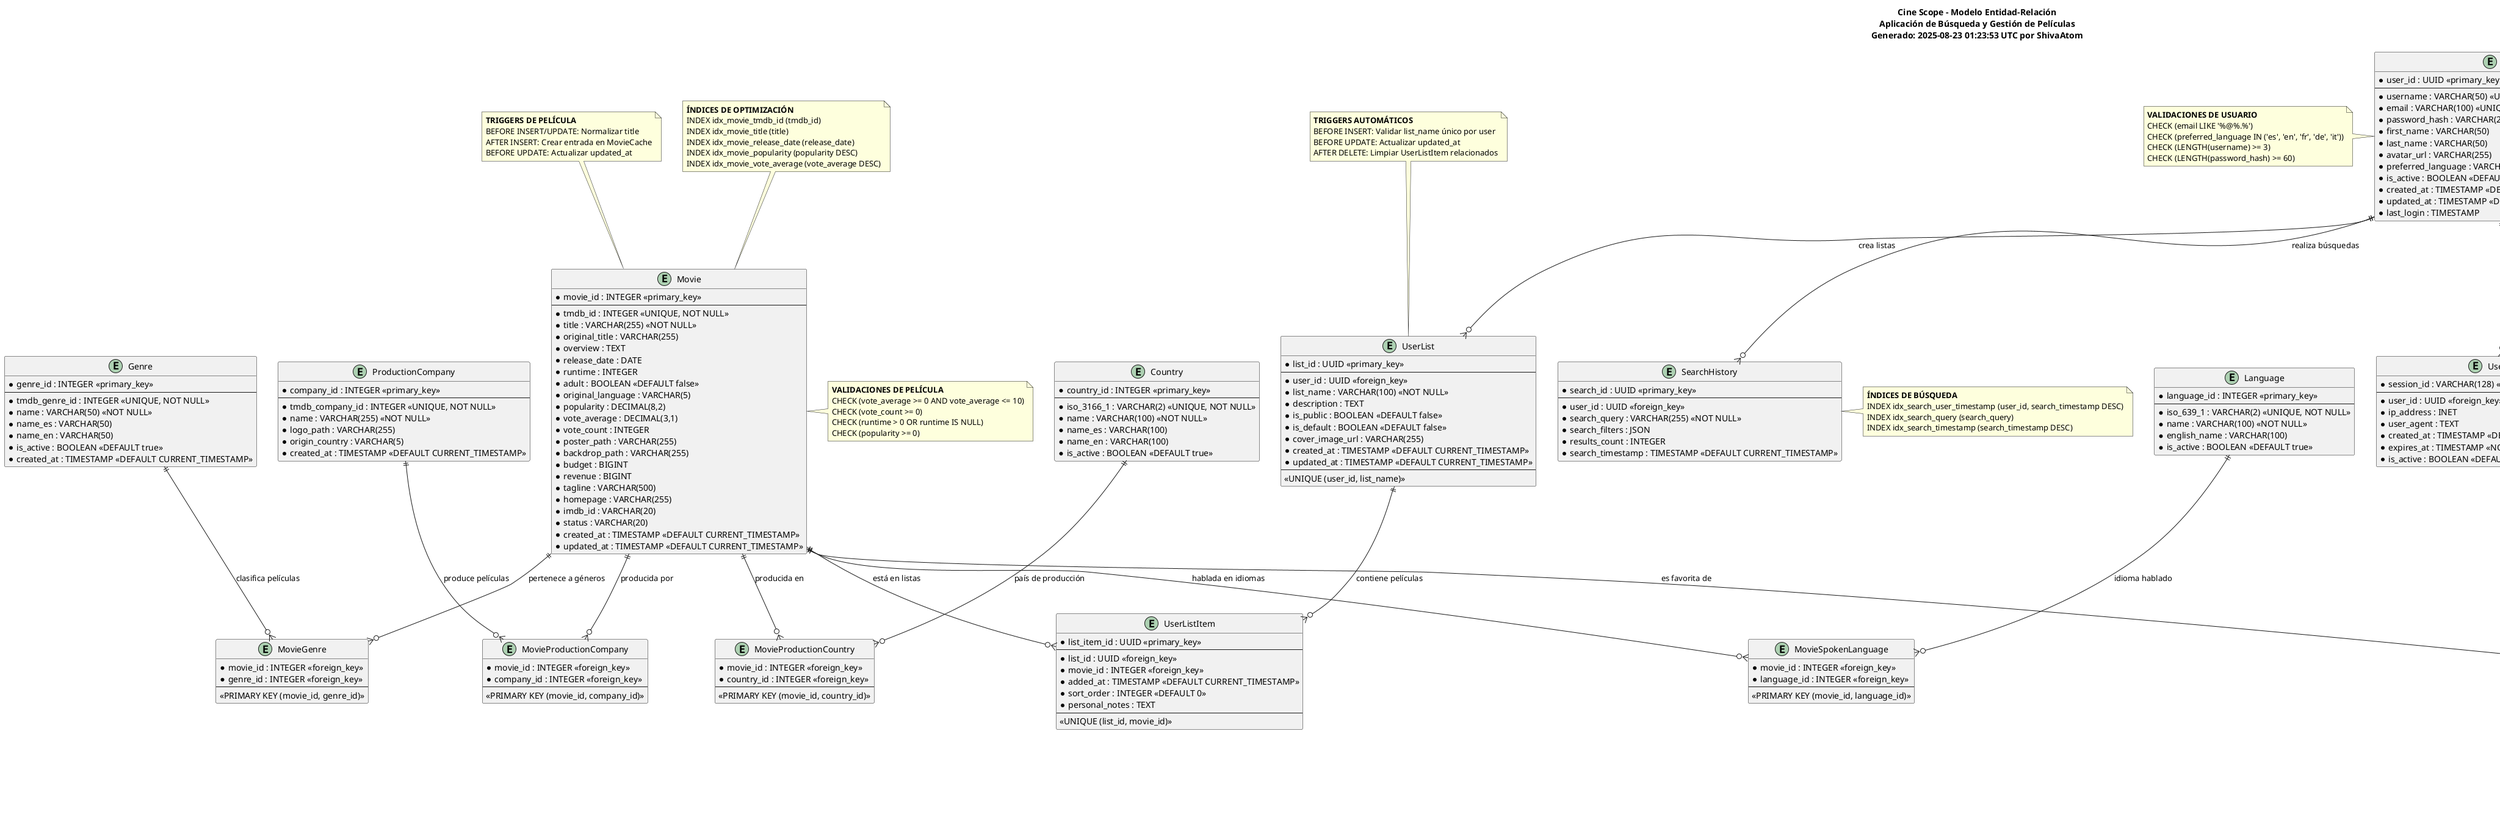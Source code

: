 @startuml ERD_CineScope
!define TABLE entity
!define PK primary_key
!define FK foreign_key

title Cine Scope - Modelo Entidad-Relación\nAplicación de Búsqueda y Gestión de Películas\nGenerado: 2025-08-23 01:23:53 UTC por ShivaAtom

' ============================================================================
' ENTIDADES PRINCIPALES DEL SISTEMA
' ============================================================================

TABLE User {
  * user_id : UUID <<PK>>
  --
  * username : VARCHAR(50) <<UNIQUE>>
  * email : VARCHAR(100) <<UNIQUE>>
  * password_hash : VARCHAR(255)
  * first_name : VARCHAR(50)
  * last_name : VARCHAR(50)
  * avatar_url : VARCHAR(255)
  * preferred_language : VARCHAR(5) <<DEFAULT 'es'>>
  * is_active : BOOLEAN <<DEFAULT true>>
  * created_at : TIMESTAMP <<DEFAULT CURRENT_TIMESTAMP>>
  * updated_at : TIMESTAMP <<DEFAULT CURRENT_TIMESTAMP>>
  * last_login : TIMESTAMP
}

TABLE Movie {
  * movie_id : INTEGER <<PK>>
  --
  * tmdb_id : INTEGER <<UNIQUE, NOT NULL>>
  * title : VARCHAR(255) <<NOT NULL>>
  * original_title : VARCHAR(255)
  * overview : TEXT
  * release_date : DATE
  * runtime : INTEGER
  * adult : BOOLEAN <<DEFAULT false>>
  * original_language : VARCHAR(5)
  * popularity : DECIMAL(8,2)
  * vote_average : DECIMAL(3,1)
  * vote_count : INTEGER
  * poster_path : VARCHAR(255)
  * backdrop_path : VARCHAR(255)
  * budget : BIGINT
  * revenue : BIGINT
  * tagline : VARCHAR(500)
  * homepage : VARCHAR(255)
  * imdb_id : VARCHAR(20)
  * status : VARCHAR(20)
  * created_at : TIMESTAMP <<DEFAULT CURRENT_TIMESTAMP>>
  * updated_at : TIMESTAMP <<DEFAULT CURRENT_TIMESTAMP>>
}

TABLE Genre {
  * genre_id : INTEGER <<PK>>
  --
  * tmdb_genre_id : INTEGER <<UNIQUE, NOT NULL>>
  * name : VARCHAR(50) <<NOT NULL>>
  * name_es : VARCHAR(50)
  * name_en : VARCHAR(50)
  * is_active : BOOLEAN <<DEFAULT true>>
  * created_at : TIMESTAMP <<DEFAULT CURRENT_TIMESTAMP>>
}

TABLE ProductionCompany {
  * company_id : INTEGER <<PK>>
  --
  * tmdb_company_id : INTEGER <<UNIQUE, NOT NULL>>
  * name : VARCHAR(255) <<NOT NULL>>
  * logo_path : VARCHAR(255)
  * origin_country : VARCHAR(5)
  * created_at : TIMESTAMP <<DEFAULT CURRENT_TIMESTAMP>>
}

TABLE Country {
  * country_id : INTEGER <<PK>>
  --
  * iso_3166_1 : VARCHAR(2) <<UNIQUE, NOT NULL>>
  * name : VARCHAR(100) <<NOT NULL>>
  * name_es : VARCHAR(100)
  * name_en : VARCHAR(100)
  * is_active : BOOLEAN <<DEFAULT true>>
}

TABLE Language {
  * language_id : INTEGER <<PK>>
  --
  * iso_639_1 : VARCHAR(2) <<UNIQUE, NOT NULL>>
  * name : VARCHAR(100) <<NOT NULL>>
  * english_name : VARCHAR(100)
  * is_active : BOOLEAN <<DEFAULT true>>
}

' ============================================================================
' ENTIDADES DE GESTIÓN DE FAVORITOS Y LISTAS
' ============================================================================

TABLE UserFavorite {
  * favorite_id : UUID <<PK>>
  --
  * user_id : UUID <<FK>>
  * movie_id : INTEGER <<FK>>
  * added_at : TIMESTAMP <<DEFAULT CURRENT_TIMESTAMP>>
  * notes : TEXT
  * rating : INTEGER <<CHECK (rating >= 1 AND rating <= 10)>>
  * is_watched : BOOLEAN <<DEFAULT false>>
  * watched_at : TIMESTAMP
  --
  <<UNIQUE (user_id, movie_id)>>
}

TABLE UserList {
  * list_id : UUID <<PK>>
  --
  * user_id : UUID <<FK>>
  * list_name : VARCHAR(100) <<NOT NULL>>
  * description : TEXT
  * is_public : BOOLEAN <<DEFAULT false>>
  * is_default : BOOLEAN <<DEFAULT false>>
  * cover_image_url : VARCHAR(255)
  * created_at : TIMESTAMP <<DEFAULT CURRENT_TIMESTAMP>>
  * updated_at : TIMESTAMP <<DEFAULT CURRENT_TIMESTAMP>>
  --
  <<UNIQUE (user_id, list_name)>>
}

TABLE UserListItem {
  * list_item_id : UUID <<PK>>
  --
  * list_id : UUID <<FK>>
  * movie_id : INTEGER <<FK>>
  * added_at : TIMESTAMP <<DEFAULT CURRENT_TIMESTAMP>>
  * sort_order : INTEGER <<DEFAULT 0>>
  * personal_notes : TEXT
  --
  <<UNIQUE (list_id, movie_id)>>
}

' ============================================================================
' ENTIDADES DE RELACIÓN MANY-TO-MANY
' ============================================================================

TABLE MovieGenre {
  * movie_id : INTEGER <<FK>>
  * genre_id : INTEGER <<FK>>
  --
  <<PRIMARY KEY (movie_id, genre_id)>>
}

TABLE MovieProductionCompany {
  * movie_id : INTEGER <<FK>>
  * company_id : INTEGER <<FK>>
  --
  <<PRIMARY KEY (movie_id, company_id)>>
}

TABLE MovieProductionCountry {
  * movie_id : INTEGER <<FK>>
  * country_id : INTEGER <<FK>>
  --
  <<PRIMARY KEY (movie_id, country_id)>>
}

TABLE MovieSpokenLanguage {
  * movie_id : INTEGER <<FK>>
  * language_id : INTEGER <<FK>>
  --
  <<PRIMARY KEY (movie_id, language_id)>>
}

' ============================================================================
' ENTIDADES DE BÚSQUEDA Y CACHE
' ============================================================================

TABLE SearchHistory {
  * search_id : UUID <<PK>>
  --
  * user_id : UUID <<FK>>
  * search_query : VARCHAR(255) <<NOT NULL>>
  * search_filters : JSON
  * results_count : INTEGER
  * search_timestamp : TIMESTAMP <<DEFAULT CURRENT_TIMESTAMP>>
}

TABLE MovieCache {
  * cache_id : UUID <<PK>>
  --
  * tmdb_id : INTEGER <<UNIQUE, NOT NULL>>
  * cached_data : JSON <<NOT NULL>>
  * cache_type : VARCHAR(20) <<NOT NULL>>
  * expires_at : TIMESTAMP <<NOT NULL>>
  * created_at : TIMESTAMP <<DEFAULT CURRENT_TIMESTAMP>>
  --
  <<INDEX (tmdb_id, cache_type)>>
}

' ============================================================================
' ENTIDADES DE CONFIGURACIÓN Y SESIÓN
' ============================================================================

TABLE UserSession {
  * session_id : VARCHAR(128) <<PK>>
  --
  * user_id : UUID <<FK>>
  * ip_address : INET
  * user_agent : TEXT
  * created_at : TIMESTAMP <<DEFAULT CURRENT_TIMESTAMP>>
  * expires_at : TIMESTAMP <<NOT NULL>>
  * is_active : BOOLEAN <<DEFAULT true>>
}

TABLE UserPreference {
  * preference_id : UUID <<PK>>
  --
  * user_id : UUID <<FK>>
  * preference_key : VARCHAR(50) <<NOT NULL>>
  * preference_value : TEXT
  * created_at : TIMESTAMP <<DEFAULT CURRENT_TIMESTAMP>>
  * updated_at : TIMESTAMP <<DEFAULT CURRENT_TIMESTAMP>>
  --
  <<UNIQUE (user_id, preference_key)>>
}

TABLE SystemConfig {
  * config_id : INTEGER <<PK>>
  --
  * config_key : VARCHAR(100) <<UNIQUE, NOT NULL>>
  * config_value : TEXT
  * description : VARCHAR(255)
  * is_public : BOOLEAN <<DEFAULT false>>
  * created_at : TIMESTAMP <<DEFAULT CURRENT_TIMESTAMP>>
  * updated_at : TIMESTAMP <<DEFAULT CURRENT_TIMESTAMP>>
}

' ============================================================================
' RELACIONES ENTRE ENTIDADES
' ============================================================================

' Relaciones de Usuario
User ||--o{ UserFavorite : "tiene favoritos"
User ||--o{ UserList : "crea listas"
User ||--o{ SearchHistory : "realiza búsquedas"
User ||--o{ UserSession : "mantiene sesiones"
User ||--o{ UserPreference : "tiene preferencias"

' Relaciones de Película
Movie ||--o{ UserFavorite : "es favorita de"
Movie ||--o{ UserListItem : "está en listas"
Movie ||--o{ MovieGenre : "pertenece a géneros"
Movie ||--o{ MovieProductionCompany : "producida por"
Movie ||--o{ MovieProductionCountry : "producida en"
Movie ||--o{ MovieSpokenLanguage : "hablada en idiomas"

' Relaciones de Géneros y Catálogos
Genre ||--o{ MovieGenre : "clasifica películas"
ProductionCompany ||--o{ MovieProductionCompany : "produce películas"
Country ||--o{ MovieProductionCountry : "país de producción"
Language ||--o{ MovieSpokenLanguage : "idioma hablado"

' Relaciones de Listas
UserList ||--o{ UserListItem : "contiene películas"

' ============================================================================
' ÍNDICES PARA OPTIMIZACIÓN DE CONSULTAS
' ============================================================================

note top of Movie : **ÍNDICES DE OPTIMIZACIÓN**\nINDEX idx_movie_tmdb_id (tmdb_id)\nINDEX idx_movie_title (title)\nINDEX idx_movie_release_date (release_date)\nINDEX idx_movie_popularity (popularity DESC)\nINDEX idx_movie_vote_average (vote_average DESC)

note top of UserFavorite : **ÍNDICES DE FAVORITOS**\nINDEX idx_favorite_user_movie (user_id, movie_id)\nINDEX idx_favorite_added_at (added_at DESC)\nINDEX idx_favorite_rating (rating DESC)

note right of SearchHistory : **ÍNDICES DE BÚSQUEDA**\nINDEX idx_search_user_timestamp (user_id, search_timestamp DESC)\nINDEX idx_search_query (search_query)\nINDEX idx_search_timestamp (search_timestamp DESC)

note bottom of MovieCache : **ÍNDICES DE CACHE**\nINDEX idx_cache_tmdb_type (tmdb_id, cache_type)\nINDEX idx_cache_expires (expires_at)\nUNIQUE idx_cache_unique (tmdb_id, cache_type)

' ============================================================================
' RESTRICCIONES Y VALIDACIONES
' ============================================================================

note left of User : **VALIDACIONES DE USUARIO**\nCHECK (email LIKE '%@%.%')\nCHECK (preferred_language IN ('es', 'en', 'fr', 'de', 'it'))\nCHECK (LENGTH(username) >= 3)\nCHECK (LENGTH(password_hash) >= 60)

note right of Movie : **VALIDACIONES DE PELÍCULA**\nCHECK (vote_average >= 0 AND vote_average <= 10)\nCHECK (vote_count >= 0)\nCHECK (runtime > 0 OR runtime IS NULL)\nCHECK (popularity >= 0)

note bottom of UserFavorite : **VALIDACIONES DE FAVORITOS**\nCHECK (rating >= 1 AND rating <= 10)\nCHECK (watched_at IS NULL OR watched_at >= added_at)\nCHECK (is_watched = false OR watched_at IS NOT NULL)

' ============================================================================
' TRIGGERS Y FUNCIONES AUTOMÁTICAS
' ============================================================================

note top of UserList : **TRIGGERS AUTOMÁTICOS**\nBEFORE INSERT: Validar list_name único por user\nBEFORE UPDATE: Actualizar updated_at\nAFTER DELETE: Limpiar UserListItem relacionados

note top of Movie : **TRIGGERS DE PELÍCULA**\nBEFORE INSERT/UPDATE: Normalizar title\nAFTER INSERT: Crear entrada en MovieCache\nBEFORE UPDATE: Actualizar updated_at

note right of MovieCache : **TRIGGERS DE CACHE**\nBEFORE INSERT: Validar JSON structure\nAFTER INSERT: Programar limpieza automática\nSCHEDULED: Limpiar cache expirado cada hora

' ============================================================================
' NOTAS ADICIONALES DEL MODELO
' ============================================================================

note bottom : **CINE SCOPE - MODELO ENTIDAD-RELACIÓN**\nOptimizado para búsqueda rápida de películas con TMDB API\nAlmacenamiento local de favoritos y listas personalizadas\nCache inteligente para reducir llamadas a API externa\nSoporte completo para múltiples idiomas y regiones\nEstructura escalable para funcionalidades futuras\nGenerado: 2025-08-23 01:23:53 UTC por ShivaAtom

@enduml